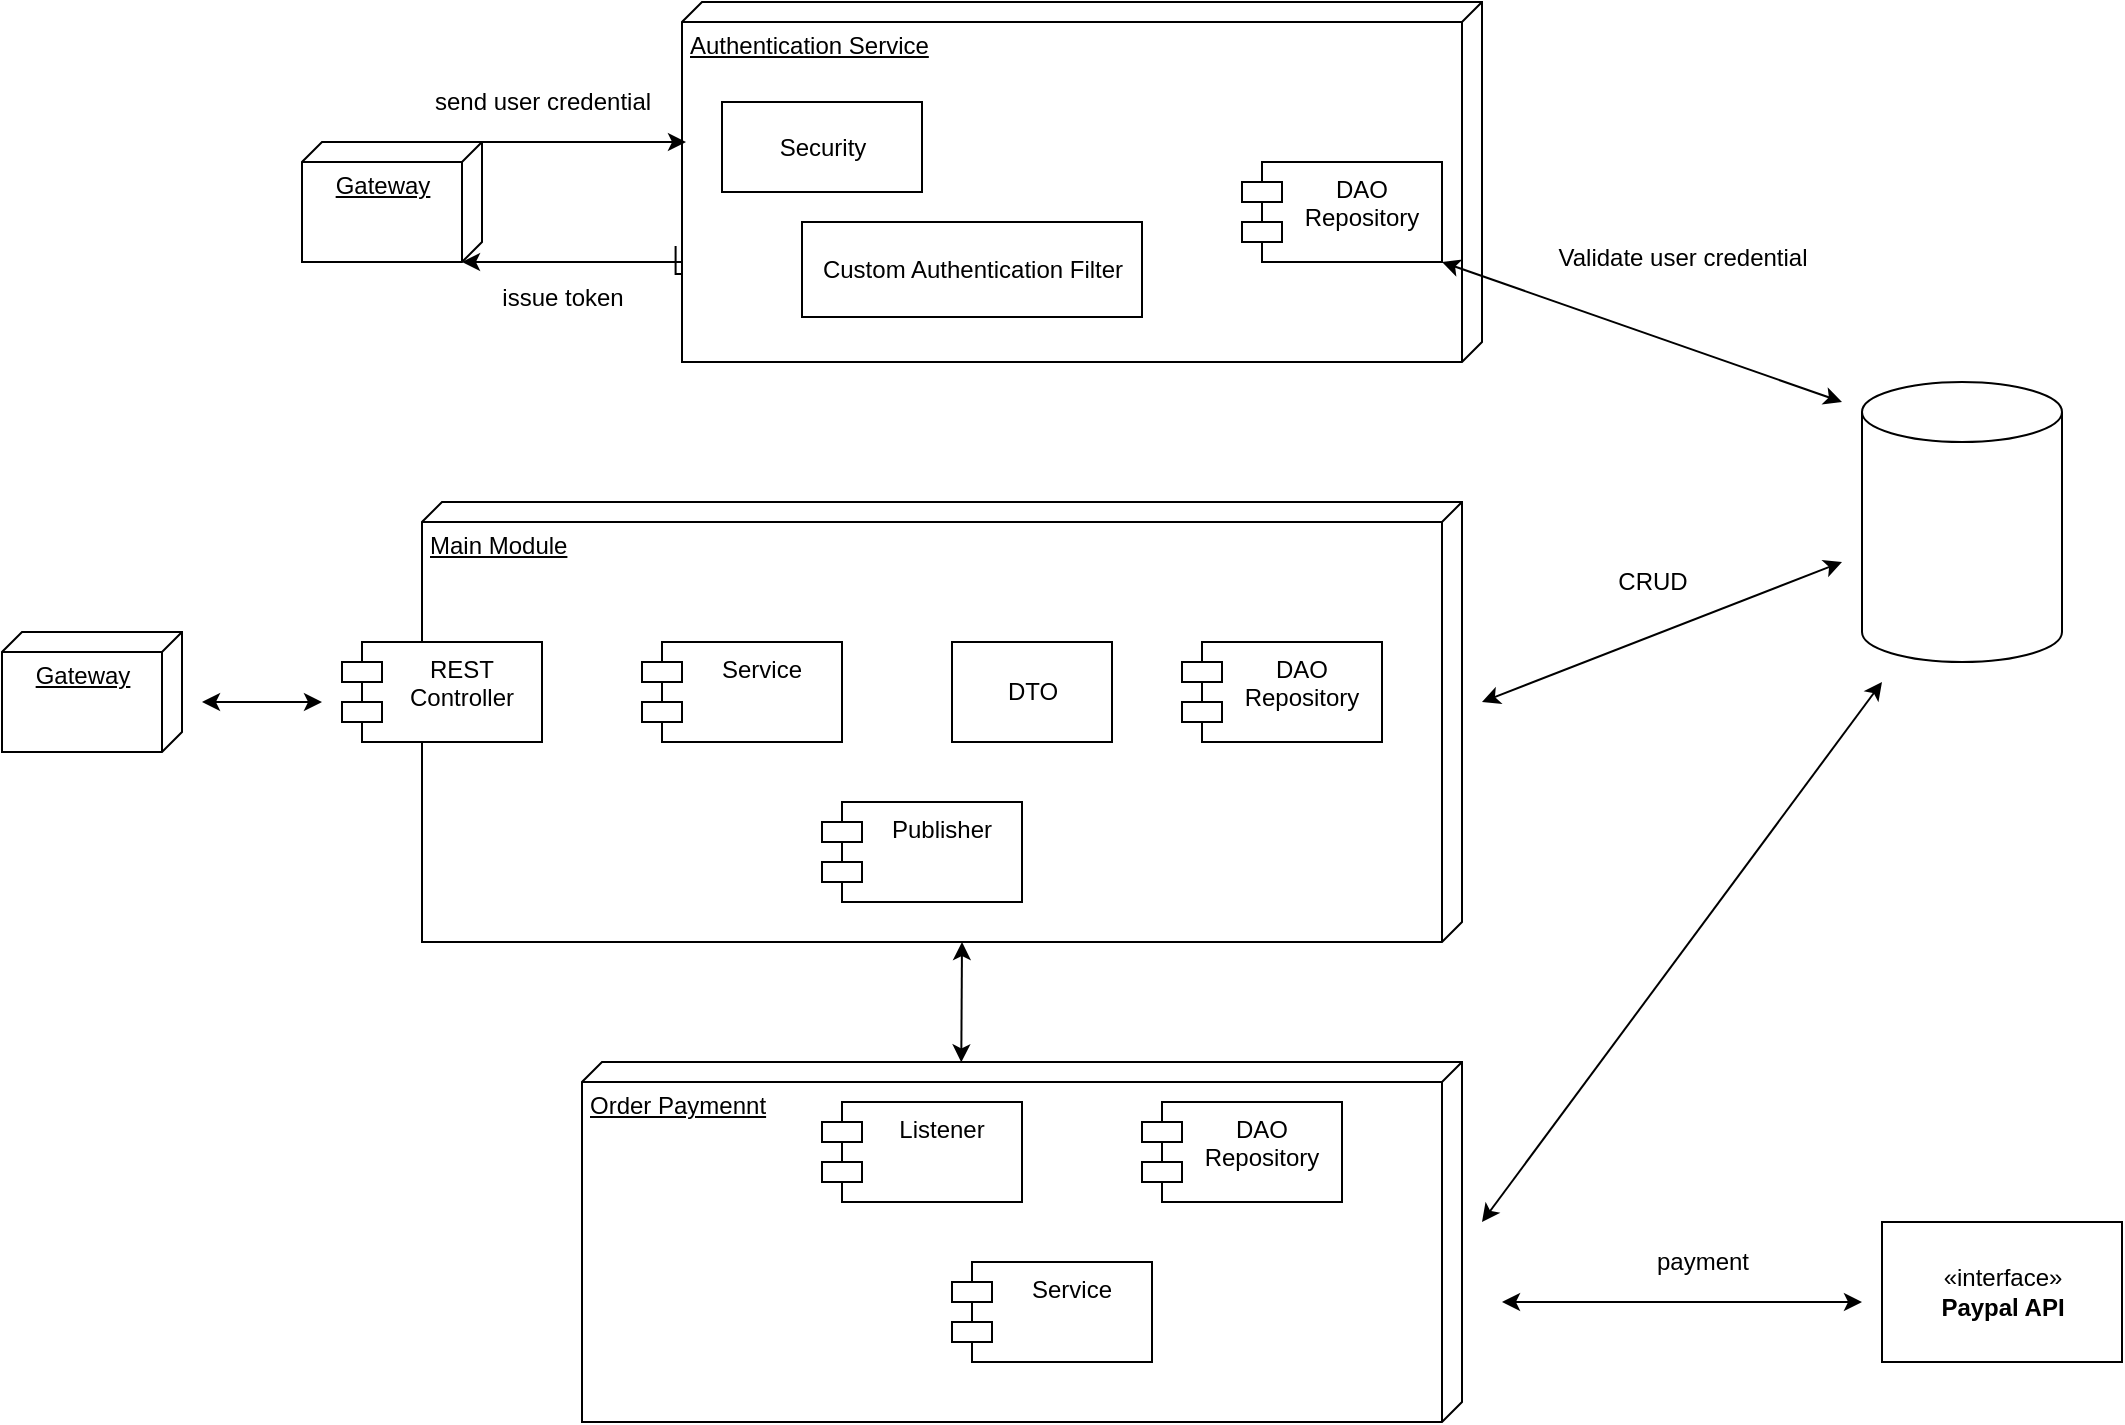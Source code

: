 <mxfile version="14.1.9" type="device"><diagram id="C1M8dDlNCvUZ8PPoidqj" name="Page-1"><mxGraphModel dx="2310" dy="747" grid="1" gridSize="10" guides="1" tooltips="1" connect="1" arrows="1" fold="1" page="1" pageScale="1" pageWidth="827" pageHeight="1169" math="0" shadow="0"><root><mxCell id="0"/><mxCell id="1" parent="0"/><mxCell id="sxHwuFjqgEFxtja-Gn6y-6" style="edgeStyle=orthogonalEdgeStyle;rounded=0;orthogonalLoop=1;jettySize=auto;html=1;exitX=0.678;exitY=1.008;exitDx=0;exitDy=0;exitPerimeter=0;entryX=0;entryY=0;entryDx=60;entryDy=10;entryPerimeter=0;" edge="1" parent="1" source="sxHwuFjqgEFxtja-Gn6y-1" target="sxHwuFjqgEFxtja-Gn6y-5"><mxGeometry relative="1" as="geometry"><mxPoint y="175" as="targetPoint"/><Array as="points"><mxPoint x="90" y="206"/><mxPoint x="90" y="200"/></Array></mxGeometry></mxCell><mxCell id="sxHwuFjqgEFxtja-Gn6y-1" value="Authentication Service" style="verticalAlign=top;align=left;spacingTop=8;spacingLeft=2;spacingRight=12;shape=cube;size=10;direction=south;fontStyle=4;html=1;" vertex="1" parent="1"><mxGeometry x="90" y="70" width="400" height="180" as="geometry"/></mxCell><mxCell id="sxHwuFjqgEFxtja-Gn6y-2" value="Security" style="html=1;" vertex="1" parent="1"><mxGeometry x="110" y="120" width="100" height="45" as="geometry"/></mxCell><mxCell id="sxHwuFjqgEFxtja-Gn6y-3" value="Custom Authentication Filter" style="html=1;" vertex="1" parent="1"><mxGeometry x="150" y="180" width="170" height="47.5" as="geometry"/></mxCell><mxCell id="sxHwuFjqgEFxtja-Gn6y-4" value="" style="shape=cylinder3;whiteSpace=wrap;html=1;boundedLbl=1;backgroundOutline=1;size=15;" vertex="1" parent="1"><mxGeometry x="680" y="260" width="100" height="140" as="geometry"/></mxCell><mxCell id="sxHwuFjqgEFxtja-Gn6y-8" style="edgeStyle=orthogonalEdgeStyle;rounded=0;orthogonalLoop=1;jettySize=auto;html=1;exitX=0;exitY=0;exitDx=0;exitDy=0;exitPerimeter=0;" edge="1" parent="1" source="sxHwuFjqgEFxtja-Gn6y-5"><mxGeometry relative="1" as="geometry"><mxPoint x="92" y="140" as="targetPoint"/><Array as="points"><mxPoint x="92" y="140"/></Array></mxGeometry></mxCell><mxCell id="sxHwuFjqgEFxtja-Gn6y-5" value="Gateway" style="verticalAlign=top;align=center;spacingTop=8;spacingLeft=2;spacingRight=12;shape=cube;size=10;direction=south;fontStyle=4;html=1;" vertex="1" parent="1"><mxGeometry x="-100" y="140" width="90" height="60" as="geometry"/></mxCell><mxCell id="sxHwuFjqgEFxtja-Gn6y-7" value="issue token" style="text;html=1;align=center;verticalAlign=middle;resizable=0;points=[];autosize=1;" vertex="1" parent="1"><mxGeometry x="-10" y="207.5" width="80" height="20" as="geometry"/></mxCell><mxCell id="sxHwuFjqgEFxtja-Gn6y-9" value="send user credential" style="text;html=1;align=center;verticalAlign=middle;resizable=0;points=[];autosize=1;" vertex="1" parent="1"><mxGeometry x="-40" y="110" width="120" height="20" as="geometry"/></mxCell><mxCell id="sxHwuFjqgEFxtja-Gn6y-11" value="" style="endArrow=classic;startArrow=classic;html=1;" edge="1" parent="1"><mxGeometry width="50" height="50" relative="1" as="geometry"><mxPoint x="470" y="200" as="sourcePoint"/><mxPoint x="670" y="270" as="targetPoint"/></mxGeometry></mxCell><mxCell id="sxHwuFjqgEFxtja-Gn6y-12" value="Validate user credential" style="text;html=1;align=center;verticalAlign=middle;resizable=0;points=[];autosize=1;" vertex="1" parent="1"><mxGeometry x="520" y="187.5" width="140" height="20" as="geometry"/></mxCell><mxCell id="sxHwuFjqgEFxtja-Gn6y-13" value="Main Module" style="verticalAlign=top;align=left;spacingTop=8;spacingLeft=2;spacingRight=12;shape=cube;size=10;direction=south;fontStyle=4;html=1;" vertex="1" parent="1"><mxGeometry x="-40" y="320" width="520" height="220" as="geometry"/></mxCell><mxCell id="sxHwuFjqgEFxtja-Gn6y-15" value="Service" style="shape=module;align=left;spacingLeft=20;align=center;verticalAlign=top;" vertex="1" parent="1"><mxGeometry x="70" y="390" width="100" height="50" as="geometry"/></mxCell><mxCell id="sxHwuFjqgEFxtja-Gn6y-16" value="REST&#10;Controller" style="shape=module;align=left;spacingLeft=20;align=center;verticalAlign=top;" vertex="1" parent="1"><mxGeometry x="-80" y="390" width="100" height="50" as="geometry"/></mxCell><mxCell id="sxHwuFjqgEFxtja-Gn6y-17" value="DTO" style="html=1;" vertex="1" parent="1"><mxGeometry x="225" y="390" width="80" height="50" as="geometry"/></mxCell><mxCell id="sxHwuFjqgEFxtja-Gn6y-18" value="DAO&#10;Repository" style="shape=module;align=left;spacingLeft=20;align=center;verticalAlign=top;" vertex="1" parent="1"><mxGeometry x="340" y="390" width="100" height="50" as="geometry"/></mxCell><mxCell id="sxHwuFjqgEFxtja-Gn6y-19" value="DAO&#10;Repository" style="shape=module;align=left;spacingLeft=20;align=center;verticalAlign=top;" vertex="1" parent="1"><mxGeometry x="370" y="150" width="100" height="50" as="geometry"/></mxCell><mxCell id="sxHwuFjqgEFxtja-Gn6y-20" value="" style="endArrow=classic;startArrow=classic;html=1;" edge="1" parent="1"><mxGeometry width="50" height="50" relative="1" as="geometry"><mxPoint x="490" y="420" as="sourcePoint"/><mxPoint x="670" y="350" as="targetPoint"/></mxGeometry></mxCell><mxCell id="sxHwuFjqgEFxtja-Gn6y-21" value="CRUD" style="text;html=1;align=center;verticalAlign=middle;resizable=0;points=[];autosize=1;" vertex="1" parent="1"><mxGeometry x="550" y="350" width="50" height="20" as="geometry"/></mxCell><mxCell id="sxHwuFjqgEFxtja-Gn6y-22" value="Publisher" style="shape=module;align=left;spacingLeft=20;align=center;verticalAlign=top;" vertex="1" parent="1"><mxGeometry x="160" y="470" width="100" height="50" as="geometry"/></mxCell><mxCell id="sxHwuFjqgEFxtja-Gn6y-23" value="Order Paymennt" style="verticalAlign=top;align=left;spacingTop=8;spacingLeft=2;spacingRight=12;shape=cube;size=10;direction=south;fontStyle=4;html=1;" vertex="1" parent="1"><mxGeometry x="40" y="600" width="440" height="180" as="geometry"/></mxCell><mxCell id="sxHwuFjqgEFxtja-Gn6y-24" value="Listener" style="shape=module;align=left;spacingLeft=20;align=center;verticalAlign=top;" vertex="1" parent="1"><mxGeometry x="160" y="620" width="100" height="50" as="geometry"/></mxCell><mxCell id="sxHwuFjqgEFxtja-Gn6y-25" value="DAO&#10;Repository" style="shape=module;align=left;spacingLeft=20;align=center;verticalAlign=top;" vertex="1" parent="1"><mxGeometry x="320" y="620" width="100" height="50" as="geometry"/></mxCell><mxCell id="sxHwuFjqgEFxtja-Gn6y-26" value="Gateway" style="verticalAlign=top;align=center;spacingTop=8;spacingLeft=2;spacingRight=12;shape=cube;size=10;direction=south;fontStyle=4;html=1;" vertex="1" parent="1"><mxGeometry x="-250" y="385" width="90" height="60" as="geometry"/></mxCell><mxCell id="sxHwuFjqgEFxtja-Gn6y-27" value="" style="endArrow=classic;startArrow=classic;html=1;" edge="1" parent="1"><mxGeometry width="50" height="50" relative="1" as="geometry"><mxPoint x="-150" y="420" as="sourcePoint"/><mxPoint x="-90" y="420" as="targetPoint"/></mxGeometry></mxCell><mxCell id="sxHwuFjqgEFxtja-Gn6y-28" value="Service" style="shape=module;align=left;spacingLeft=20;align=center;verticalAlign=top;" vertex="1" parent="1"><mxGeometry x="225" y="700" width="100" height="50" as="geometry"/></mxCell><mxCell id="sxHwuFjqgEFxtja-Gn6y-29" value="" style="endArrow=classic;startArrow=classic;html=1;exitX=0.001;exitY=0.569;exitDx=0;exitDy=0;exitPerimeter=0;" edge="1" parent="1" source="sxHwuFjqgEFxtja-Gn6y-23"><mxGeometry width="50" height="50" relative="1" as="geometry"><mxPoint x="230" y="590" as="sourcePoint"/><mxPoint x="230" y="540" as="targetPoint"/></mxGeometry></mxCell><mxCell id="sxHwuFjqgEFxtja-Gn6y-30" value="" style="endArrow=classic;startArrow=classic;html=1;" edge="1" parent="1"><mxGeometry width="50" height="50" relative="1" as="geometry"><mxPoint x="490" y="680" as="sourcePoint"/><mxPoint x="690" y="410" as="targetPoint"/></mxGeometry></mxCell><mxCell id="sxHwuFjqgEFxtja-Gn6y-32" value="«interface»&lt;br&gt;&lt;b&gt;Paypal API&lt;/b&gt;" style="html=1;" vertex="1" parent="1"><mxGeometry x="690" y="680" width="120" height="70" as="geometry"/></mxCell><mxCell id="sxHwuFjqgEFxtja-Gn6y-33" value="" style="endArrow=classic;startArrow=classic;html=1;" edge="1" parent="1"><mxGeometry width="50" height="50" relative="1" as="geometry"><mxPoint x="500" y="720" as="sourcePoint"/><mxPoint x="680" y="720" as="targetPoint"/></mxGeometry></mxCell><mxCell id="sxHwuFjqgEFxtja-Gn6y-34" value="payment" style="text;html=1;align=center;verticalAlign=middle;resizable=0;points=[];autosize=1;" vertex="1" parent="1"><mxGeometry x="570" y="690" width="60" height="20" as="geometry"/></mxCell></root></mxGraphModel></diagram></mxfile>